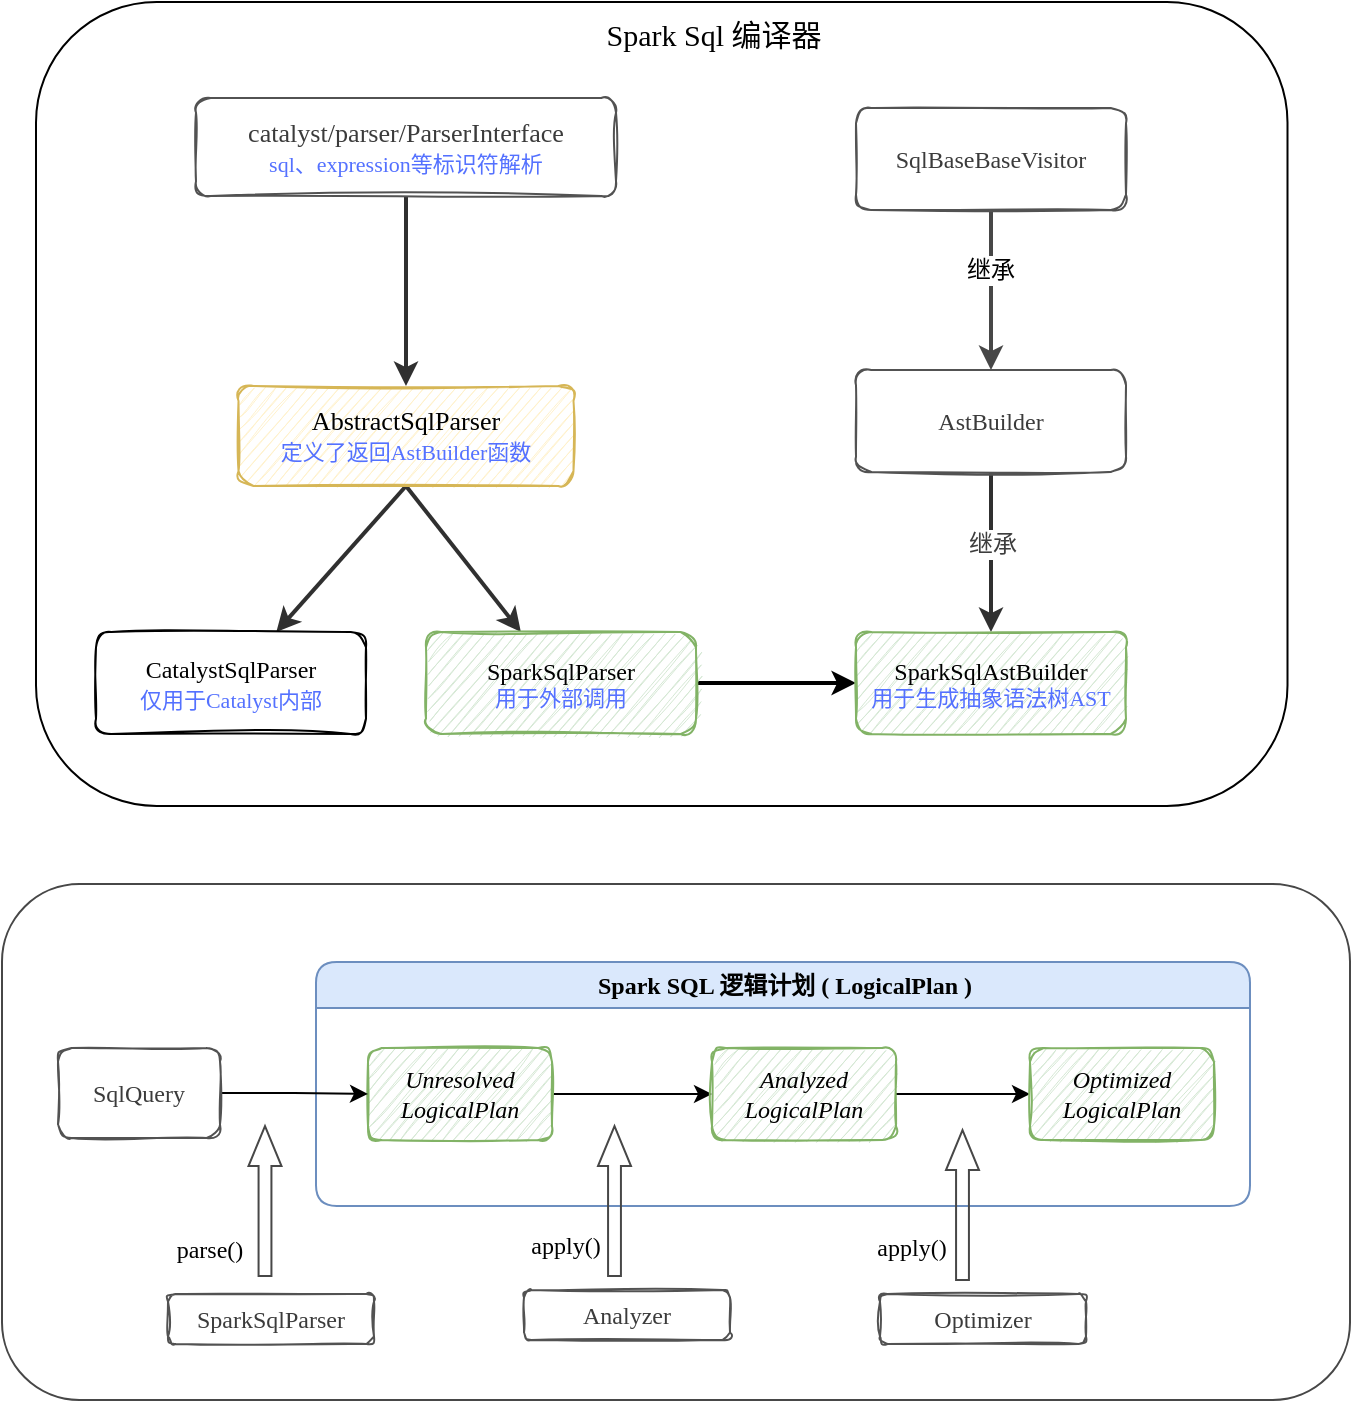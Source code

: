 <mxfile version="16.0.0" type="github">
  <diagram id="adxMsUsY2K5jievwT3nB" name="Page-1">
    <mxGraphModel dx="996" dy="648" grid="0" gridSize="10" guides="1" tooltips="1" connect="1" arrows="1" fold="1" page="1" pageScale="1" pageWidth="827" pageHeight="1169" math="0" shadow="0">
      <root>
        <mxCell id="0" />
        <mxCell id="1" parent="0" />
        <mxCell id="D-l0Tsuuit9CthAwnkIn-22" value="" style="rounded=1;whiteSpace=wrap;html=1;shadow=0;labelBackgroundColor=none;sketch=0;fontFamily=Comic Sans MS;fontSize=12;fontColor=default;strokeColor=#474747;fillColor=none;" vertex="1" parent="1">
          <mxGeometry x="33" y="462" width="674" height="258" as="geometry" />
        </mxCell>
        <mxCell id="D-l0Tsuuit9CthAwnkIn-21" value="" style="rounded=1;whiteSpace=wrap;html=1;shadow=0;labelBackgroundColor=none;sketch=0;fontFamily=Comic Sans MS;fontSize=12;fillColor=none;" vertex="1" parent="1">
          <mxGeometry x="50" y="21" width="625.75" height="402" as="geometry" />
        </mxCell>
        <mxCell id="D-l0Tsuuit9CthAwnkIn-9" value="Spark SQL 逻辑计划 ( LogicalPlan )" style="swimlane;rounded=1;labelBackgroundColor=none;sketch=0;fontFamily=Comic Sans MS;fontSize=12;strokeColor=#6c8ebf;fillColor=#dae8fc;html=1;swimlaneLine=1;shadow=0;horizontal=1;connectable=1;allowArrows=1;dropTarget=1;collapsible=0;expand=1;" vertex="1" parent="1">
          <mxGeometry x="190" y="501" width="467" height="122" as="geometry">
            <mxRectangle x="173" y="448" width="230" height="23" as="alternateBounds" />
          </mxGeometry>
        </mxCell>
        <mxCell id="D-l0Tsuuit9CthAwnkIn-16" value="" style="html=1;shadow=0;dashed=0;align=center;verticalAlign=middle;shape=mxgraph.arrows2.arrow;dy=0.61;dx=20;direction=north;notch=0;rounded=1;labelBackgroundColor=none;sketch=0;fontFamily=Comic Sans MS;fontSize=12;fontColor=default;strokeColor=#474747;fillColor=none;" vertex="1" parent="D-l0Tsuuit9CthAwnkIn-9">
          <mxGeometry x="141" y="82" width="16.5" height="75" as="geometry" />
        </mxCell>
        <mxCell id="D-l0Tsuuit9CthAwnkIn-17" value="" style="html=1;shadow=0;dashed=0;align=center;verticalAlign=middle;shape=mxgraph.arrows2.arrow;dy=0.61;dx=20;direction=north;notch=0;rounded=1;labelBackgroundColor=none;sketch=0;fontFamily=Comic Sans MS;fontSize=12;fontColor=default;strokeColor=#474747;fillColor=none;" vertex="1" parent="D-l0Tsuuit9CthAwnkIn-9">
          <mxGeometry x="315" y="84" width="16.5" height="75" as="geometry" />
        </mxCell>
        <mxCell id="myyAIWmpNg9GB4v1K9A1-1" value="" style="rounded=0;orthogonalLoop=1;jettySize=auto;html=1;fontFamily=Comic Sans MS;fontColor=#3D3D3D;strokeWidth=2;strokeColor=#303030;" parent="1" source="myyAIWmpNg9GB4v1K9A1-2" target="myyAIWmpNg9GB4v1K9A1-5" edge="1">
          <mxGeometry relative="1" as="geometry" />
        </mxCell>
        <mxCell id="myyAIWmpNg9GB4v1K9A1-2" value="&lt;div style=&quot;font-size: 9.8pt&quot;&gt;catalyst/parser/ParserInterfac&lt;span style=&quot;font-size: 9.8pt&quot;&gt;e&lt;/span&gt;&lt;/div&gt;&lt;div&gt;&lt;font color=&quot;#5471ff&quot; style=&quot;font-size: 11px&quot;&gt;sql、expression等标识符解析&lt;/font&gt;&lt;/div&gt;" style="rounded=1;whiteSpace=wrap;html=1;fontFamily=Comic Sans MS;fontColor=#3B3B3B;labelBackgroundColor=none;sketch=1;glass=0;shadow=0;strokeColor=#525252;" parent="1" vertex="1">
          <mxGeometry x="130" y="69" width="210" height="49" as="geometry" />
        </mxCell>
        <mxCell id="myyAIWmpNg9GB4v1K9A1-3" value="" style="rounded=0;orthogonalLoop=1;jettySize=auto;html=1;strokeWidth=2;fontFamily=Comic Sans MS;fontColor=#3D3D3D;exitX=0.5;exitY=1;exitDx=0;exitDy=0;strokeColor=#303030;" parent="1" source="myyAIWmpNg9GB4v1K9A1-5" target="myyAIWmpNg9GB4v1K9A1-6" edge="1">
          <mxGeometry relative="1" as="geometry" />
        </mxCell>
        <mxCell id="myyAIWmpNg9GB4v1K9A1-4" style="rounded=0;orthogonalLoop=1;jettySize=auto;html=1;strokeWidth=2;fontFamily=Comic Sans MS;fontColor=#3D3D3D;exitX=0.5;exitY=1;exitDx=0;exitDy=0;strokeColor=#303030;" parent="1" source="myyAIWmpNg9GB4v1K9A1-5" target="myyAIWmpNg9GB4v1K9A1-8" edge="1">
          <mxGeometry relative="1" as="geometry" />
        </mxCell>
        <mxCell id="myyAIWmpNg9GB4v1K9A1-5" value="&lt;div style=&quot;font-size: 9.8pt&quot;&gt;AbstractSqlParser&lt;/div&gt;&lt;div&gt;&lt;font style=&quot;font-size: 11px&quot; color=&quot;#5471ff&quot;&gt;定义了返回AstBuilder函数&lt;/font&gt;&lt;/div&gt;" style="rounded=1;whiteSpace=wrap;html=1;fontFamily=Comic Sans MS;labelBackgroundColor=none;shadow=0;glass=0;comic=1;fillColor=#fff2cc;strokeColor=#d6b656;allowArrows=1;connectable=1;portConstraintRotation=0;imageAspect=1;absoluteArcSize=0;noLabel=0;snapToPoint=0;perimeter=rectanglePerimeter;autosize=0;container=0;dropTarget=0;collapsible=0;recursiveResize=1;expand=1;editable=1;movable=1;resizable=1;movableLabel=0;treeFolding=0;sketch=1;" parent="1" vertex="1">
          <mxGeometry x="151.25" y="213" width="167.5" height="50" as="geometry" />
        </mxCell>
        <mxCell id="myyAIWmpNg9GB4v1K9A1-6" value="&lt;div&gt;&lt;div style=&quot;font-size: 12px&quot;&gt;CatalystSqlParser&lt;/div&gt;&lt;div&gt;&lt;font style=&quot;font-size: 11px&quot; color=&quot;#5471ff&quot;&gt;仅用于Catalyst内部&lt;/font&gt;&lt;/div&gt;&lt;/div&gt;" style="rounded=1;whiteSpace=wrap;html=1;fontFamily=Comic Sans MS;fontColor=#000000;labelBackgroundColor=none;fontSize=12;sketch=1;" parent="1" vertex="1">
          <mxGeometry x="80" y="336" width="135" height="51" as="geometry" />
        </mxCell>
        <mxCell id="myyAIWmpNg9GB4v1K9A1-7" value="" style="edgeStyle=none;rounded=0;orthogonalLoop=1;jettySize=auto;html=1;strokeWidth=2;fontFamily=Comic Sans MS;fontSize=12;fontColor=#000000;" parent="1" source="myyAIWmpNg9GB4v1K9A1-8" target="myyAIWmpNg9GB4v1K9A1-11" edge="1">
          <mxGeometry relative="1" as="geometry" />
        </mxCell>
        <mxCell id="myyAIWmpNg9GB4v1K9A1-8" value="&lt;div&gt;&lt;font style=&quot;font-size: 12px&quot;&gt;SparkSqlParser&lt;/font&gt;&lt;/div&gt;&lt;div style=&quot;font-size: 11px&quot;&gt;&lt;font style=&quot;font-size: 11px&quot; color=&quot;#5471ff&quot;&gt;用于外部调用&lt;/font&gt;&lt;/div&gt;" style="rounded=1;whiteSpace=wrap;html=1;fontFamily=Comic Sans MS;labelBackgroundColor=none;sketch=1;fillColor=#d5e8d4;strokeColor=#82b366;" parent="1" vertex="1">
          <mxGeometry x="245" y="336" width="135" height="51" as="geometry" />
        </mxCell>
        <mxCell id="myyAIWmpNg9GB4v1K9A1-9" value="" style="edgeStyle=none;rounded=0;orthogonalLoop=1;jettySize=auto;html=1;strokeWidth=2;fontFamily=Comic Sans MS;fontSize=12;fontColor=#3D3D3D;startArrow=classic;startFill=1;endArrow=none;endFill=0;strokeColor=#303030;" parent="1" source="myyAIWmpNg9GB4v1K9A1-11" target="myyAIWmpNg9GB4v1K9A1-14" edge="1">
          <mxGeometry relative="1" as="geometry" />
        </mxCell>
        <mxCell id="myyAIWmpNg9GB4v1K9A1-10" value="继承" style="edgeLabel;html=1;align=center;verticalAlign=middle;resizable=0;points=[];fontSize=12;fontFamily=Comic Sans MS;fontColor=#3D3D3D;" parent="myyAIWmpNg9GB4v1K9A1-9" vertex="1" connectable="0">
          <mxGeometry x="0.108" relative="1" as="geometry">
            <mxPoint as="offset" />
          </mxGeometry>
        </mxCell>
        <mxCell id="myyAIWmpNg9GB4v1K9A1-11" value="&lt;div&gt;&lt;font style=&quot;font-size: 12px&quot;&gt;SparkSqlAstBuilder&lt;/font&gt;&lt;/div&gt;&lt;div style=&quot;font-size: 11px&quot;&gt;&lt;font style=&quot;font-size: 11px&quot; color=&quot;#5471ff&quot;&gt;用于生成抽象语法树AST&lt;/font&gt;&lt;/div&gt;" style="rounded=1;whiteSpace=wrap;html=1;fontFamily=Comic Sans MS;labelBackgroundColor=none;shadow=0;comic=1;glass=0;sketch=1;fillColor=#d5e8d4;strokeColor=#82b366;" parent="1" vertex="1">
          <mxGeometry x="460" y="336" width="135" height="51" as="geometry" />
        </mxCell>
        <mxCell id="myyAIWmpNg9GB4v1K9A1-12" value="" style="edgeStyle=none;rounded=1;orthogonalLoop=1;jettySize=auto;html=1;startArrow=classic;startFill=1;endArrow=none;endFill=0;strokeWidth=2;fontFamily=Comic Sans MS;fontSize=12;fontColor=#3D3D3D;strokeColor=#474747;" parent="1" source="myyAIWmpNg9GB4v1K9A1-14" target="myyAIWmpNg9GB4v1K9A1-15" edge="1">
          <mxGeometry relative="1" as="geometry" />
        </mxCell>
        <mxCell id="myyAIWmpNg9GB4v1K9A1-13" value="继承" style="edgeLabel;html=1;align=center;verticalAlign=middle;resizable=0;points=[];fontSize=12;fontFamily=Comic Sans MS;fontColor=#000000;" parent="myyAIWmpNg9GB4v1K9A1-12" vertex="1" connectable="0">
          <mxGeometry x="0.25" y="1" relative="1" as="geometry">
            <mxPoint as="offset" />
          </mxGeometry>
        </mxCell>
        <mxCell id="myyAIWmpNg9GB4v1K9A1-14" value="&lt;div&gt;&lt;font style=&quot;font-size: 12px&quot;&gt;AstBuilder&lt;/font&gt;&lt;/div&gt;" style="rounded=1;whiteSpace=wrap;html=1;fontFamily=Comic Sans MS;fontColor=#3B3B3B;labelBackgroundColor=none;sketch=1;strokeColor=#525252;" parent="1" vertex="1">
          <mxGeometry x="460" y="205" width="135" height="51" as="geometry" />
        </mxCell>
        <mxCell id="myyAIWmpNg9GB4v1K9A1-15" value="&lt;div&gt;&lt;font style=&quot;font-size: 12px&quot;&gt;SqlBaseBaseVisitor&lt;/font&gt;&lt;/div&gt;" style="rounded=1;whiteSpace=wrap;html=1;fontFamily=Comic Sans MS;fontColor=#3B3B3B;labelBackgroundColor=none;sketch=1;strokeColor=#525252;" parent="1" vertex="1">
          <mxGeometry x="460" y="74" width="135" height="51" as="geometry" />
        </mxCell>
        <mxCell id="D-l0Tsuuit9CthAwnkIn-1" value="Spark Sql 编译器" style="text;html=1;strokeColor=none;fillColor=none;align=center;verticalAlign=middle;whiteSpace=wrap;rounded=0;fontFamily=Comic Sans MS;fontSize=15;" vertex="1" parent="1">
          <mxGeometry x="311" y="21" width="156" height="31" as="geometry" />
        </mxCell>
        <mxCell id="D-l0Tsuuit9CthAwnkIn-5" value="" style="edgeStyle=orthogonalEdgeStyle;rounded=0;orthogonalLoop=1;jettySize=auto;html=1;fontFamily=Comic Sans MS;fontSize=12;fontColor=default;" edge="1" parent="1" source="D-l0Tsuuit9CthAwnkIn-2" target="D-l0Tsuuit9CthAwnkIn-4">
          <mxGeometry relative="1" as="geometry" />
        </mxCell>
        <mxCell id="D-l0Tsuuit9CthAwnkIn-2" value="Unresolved&lt;br&gt;LogicalPlan" style="rounded=1;whiteSpace=wrap;html=1;labelBackgroundColor=none;sketch=1;fontFamily=Comic Sans MS;fontSize=12;fontColor=default;strokeColor=#82b366;fillColor=#d5e8d4;fontStyle=2" vertex="1" parent="1">
          <mxGeometry x="216" y="544" width="92" height="46" as="geometry" />
        </mxCell>
        <mxCell id="D-l0Tsuuit9CthAwnkIn-8" value="" style="edgeStyle=orthogonalEdgeStyle;rounded=0;orthogonalLoop=1;jettySize=auto;html=1;fontFamily=Comic Sans MS;fontSize=12;fontColor=default;" edge="1" parent="1" source="D-l0Tsuuit9CthAwnkIn-3" target="D-l0Tsuuit9CthAwnkIn-2">
          <mxGeometry relative="1" as="geometry" />
        </mxCell>
        <mxCell id="D-l0Tsuuit9CthAwnkIn-3" value="&lt;div&gt;&lt;font style=&quot;font-size: 12px&quot;&gt;SqlQuery&lt;/font&gt;&lt;/div&gt;" style="rounded=1;whiteSpace=wrap;html=1;fontFamily=Comic Sans MS;fontColor=#3B3B3B;labelBackgroundColor=none;sketch=1;strokeColor=#525252;" vertex="1" parent="1">
          <mxGeometry x="61" y="544" width="81" height="45" as="geometry" />
        </mxCell>
        <mxCell id="D-l0Tsuuit9CthAwnkIn-7" value="" style="edgeStyle=orthogonalEdgeStyle;rounded=0;orthogonalLoop=1;jettySize=auto;html=1;fontFamily=Comic Sans MS;fontSize=12;fontColor=default;" edge="1" parent="1" source="D-l0Tsuuit9CthAwnkIn-4" target="D-l0Tsuuit9CthAwnkIn-6">
          <mxGeometry relative="1" as="geometry" />
        </mxCell>
        <mxCell id="D-l0Tsuuit9CthAwnkIn-4" value="Analyzed&lt;br&gt;LogicalPlan" style="rounded=1;whiteSpace=wrap;html=1;labelBackgroundColor=none;sketch=1;fontFamily=Comic Sans MS;fontSize=12;fontColor=default;strokeColor=#82b366;fillColor=#d5e8d4;fontStyle=2" vertex="1" parent="1">
          <mxGeometry x="388" y="544" width="92" height="46" as="geometry" />
        </mxCell>
        <mxCell id="D-l0Tsuuit9CthAwnkIn-6" value="Optimized&lt;br&gt;LogicalPlan" style="rounded=1;whiteSpace=wrap;html=1;labelBackgroundColor=none;sketch=1;fontFamily=Comic Sans MS;fontSize=12;fontColor=default;strokeColor=#82b366;fillColor=#d5e8d4;fontStyle=2" vertex="1" parent="1">
          <mxGeometry x="547" y="544" width="92" height="46" as="geometry" />
        </mxCell>
        <mxCell id="D-l0Tsuuit9CthAwnkIn-10" value="SparkSqlParser" style="rounded=1;whiteSpace=wrap;html=1;fontFamily=Comic Sans MS;fontColor=#3B3B3B;labelBackgroundColor=none;sketch=1;strokeColor=#525252;" vertex="1" parent="1">
          <mxGeometry x="116" y="667" width="103" height="25" as="geometry" />
        </mxCell>
        <mxCell id="D-l0Tsuuit9CthAwnkIn-12" value="" style="html=1;shadow=0;dashed=0;align=center;verticalAlign=middle;shape=mxgraph.arrows2.arrow;dy=0.61;dx=20;direction=north;notch=0;rounded=1;labelBackgroundColor=none;sketch=0;fontFamily=Comic Sans MS;fontSize=12;fontColor=default;strokeColor=#474747;fillColor=none;" vertex="1" parent="1">
          <mxGeometry x="156.25" y="583" width="16.5" height="75" as="geometry" />
        </mxCell>
        <mxCell id="D-l0Tsuuit9CthAwnkIn-13" value="Analyzer" style="rounded=1;whiteSpace=wrap;html=1;fontFamily=Comic Sans MS;fontColor=#3B3B3B;labelBackgroundColor=none;sketch=1;strokeColor=#525252;" vertex="1" parent="1">
          <mxGeometry x="294" y="665" width="103" height="25" as="geometry" />
        </mxCell>
        <mxCell id="D-l0Tsuuit9CthAwnkIn-14" value="Optimizer" style="rounded=1;whiteSpace=wrap;html=1;fontFamily=Comic Sans MS;fontColor=#3B3B3B;labelBackgroundColor=none;sketch=1;strokeColor=#525252;" vertex="1" parent="1">
          <mxGeometry x="472" y="667" width="103" height="25" as="geometry" />
        </mxCell>
        <mxCell id="D-l0Tsuuit9CthAwnkIn-18" value="parse()" style="text;html=1;strokeColor=none;fillColor=none;align=center;verticalAlign=middle;whiteSpace=wrap;rounded=0;shadow=0;labelBackgroundColor=none;sketch=0;fontFamily=Comic Sans MS;fontSize=12;fontColor=default;" vertex="1" parent="1">
          <mxGeometry x="107" y="630" width="60" height="30" as="geometry" />
        </mxCell>
        <mxCell id="D-l0Tsuuit9CthAwnkIn-19" value="apply()" style="text;html=1;strokeColor=none;fillColor=none;align=center;verticalAlign=middle;whiteSpace=wrap;rounded=0;shadow=0;labelBackgroundColor=none;sketch=0;fontFamily=Comic Sans MS;fontSize=12;fontColor=default;" vertex="1" parent="1">
          <mxGeometry x="285" y="628" width="60" height="30" as="geometry" />
        </mxCell>
        <mxCell id="D-l0Tsuuit9CthAwnkIn-20" value="apply()" style="text;html=1;strokeColor=none;fillColor=none;align=center;verticalAlign=middle;whiteSpace=wrap;rounded=0;shadow=0;labelBackgroundColor=none;sketch=0;fontFamily=Comic Sans MS;fontSize=12;fontColor=default;" vertex="1" parent="1">
          <mxGeometry x="458" y="629" width="60" height="30" as="geometry" />
        </mxCell>
      </root>
    </mxGraphModel>
  </diagram>
</mxfile>
